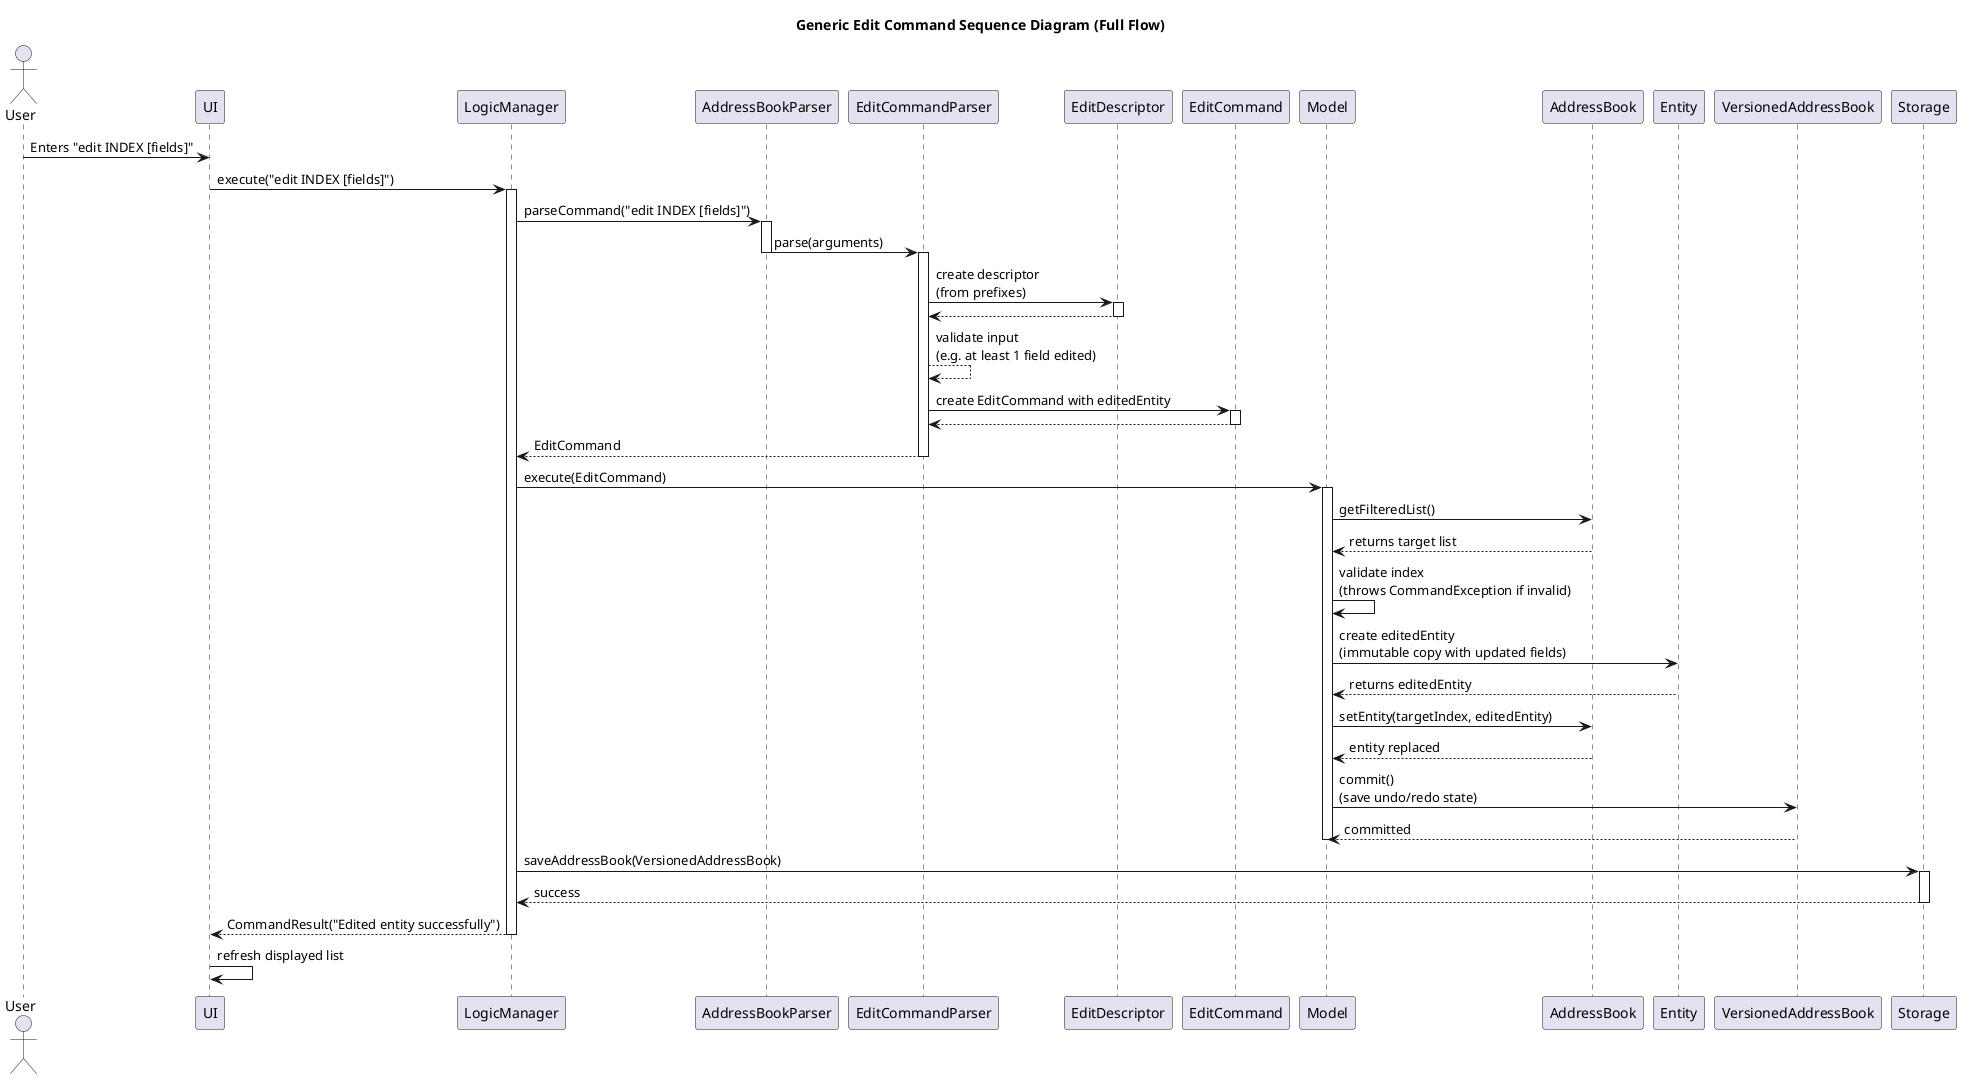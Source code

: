 @startuml
title Generic Edit Command Sequence Diagram (Full Flow)

actor User

User -> UI : Enters "edit INDEX [fields]"
UI -> LogicManager : execute("edit INDEX [fields]")

activate LogicManager
LogicManager -> AddressBookParser : parseCommand("edit INDEX [fields]")

activate AddressBookParser
AddressBookParser -> EditCommandParser : parse(arguments)
deactivate AddressBookParser

activate EditCommandParser
EditCommandParser -> EditDescriptor ++: create descriptor\n(from prefixes)
EditDescriptor --> EditCommandParser
deactivate EditDescriptor
EditCommandParser --> EditCommandParser : validate input\n(e.g. at least 1 field edited)
EditCommandParser -> EditCommand++: create EditCommand with editedEntity
EditCommand --> EditCommandParser
deactivate EditCommand
EditCommandParser --> LogicManager: EditCommand
deactivate EditCommandParser

LogicManager -> Model : execute(EditCommand)

activate Model
Model -> AddressBook : getFilteredList()
AddressBook --> Model : returns target list

Model -> Model : validate index\n(throws CommandException if invalid)

Model -> Entity : create editedEntity\n(immutable copy with updated fields)
Entity --> Model : returns editedEntity

Model -> AddressBook : setEntity(targetIndex, editedEntity)
AddressBook --> Model : entity replaced

Model -> VersionedAddressBook : commit()\n(save undo/redo state)
VersionedAddressBook --> Model : committed
deactivate Model

LogicManager -> Storage : saveAddressBook(VersionedAddressBook)
activate Storage
Storage --> LogicManager : success
deactivate Storage

LogicManager --> UI : CommandResult("Edited entity successfully")
deactivate LogicManager

UI -> UI : refresh displayed list
@enduml